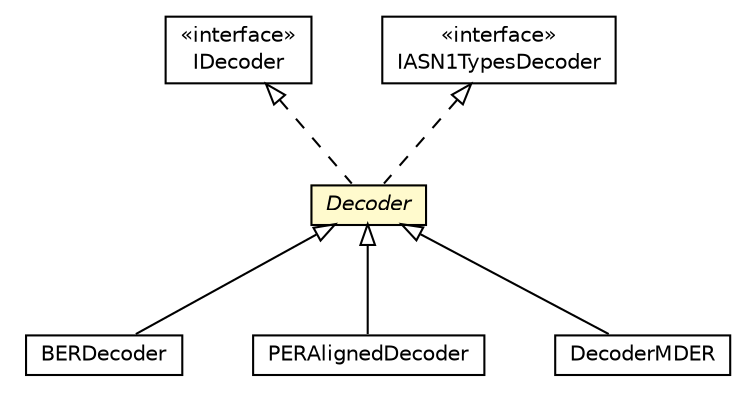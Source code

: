 #!/usr/local/bin/dot
#
# Class diagram 
# Generated by UMLGraph version R5_6-24-gf6e263 (http://www.umlgraph.org/)
#

digraph G {
	edge [fontname="Helvetica",fontsize=10,labelfontname="Helvetica",labelfontsize=10];
	node [fontname="Helvetica",fontsize=10,shape=plaintext];
	nodesep=0.25;
	ranksep=0.5;
	// org.universAAL.lddi.lib.ieeex73std.org.bn.IDecoder
	c3403872 [label=<<table title="org.universAAL.lddi.lib.ieeex73std.org.bn.IDecoder" border="0" cellborder="1" cellspacing="0" cellpadding="2" port="p" href="../IDecoder.html">
		<tr><td><table border="0" cellspacing="0" cellpadding="1">
<tr><td align="center" balign="center"> &#171;interface&#187; </td></tr>
<tr><td align="center" balign="center"> IDecoder </td></tr>
		</table></td></tr>
		</table>>, URL="../IDecoder.html", fontname="Helvetica", fontcolor="black", fontsize=10.0];
	// org.universAAL.lddi.lib.ieeex73std.org.bn.coders.Decoder
	c3403908 [label=<<table title="org.universAAL.lddi.lib.ieeex73std.org.bn.coders.Decoder" border="0" cellborder="1" cellspacing="0" cellpadding="2" port="p" bgcolor="lemonChiffon" href="./Decoder.html">
		<tr><td><table border="0" cellspacing="0" cellpadding="1">
<tr><td align="center" balign="center"><font face="Helvetica-Oblique"> Decoder </font></td></tr>
		</table></td></tr>
		</table>>, URL="./Decoder.html", fontname="Helvetica", fontcolor="black", fontsize=10.0];
	// org.universAAL.lddi.lib.ieeex73std.org.bn.coders.IASN1TypesDecoder
	c3403913 [label=<<table title="org.universAAL.lddi.lib.ieeex73std.org.bn.coders.IASN1TypesDecoder" border="0" cellborder="1" cellspacing="0" cellpadding="2" port="p" href="./IASN1TypesDecoder.html">
		<tr><td><table border="0" cellspacing="0" cellpadding="1">
<tr><td align="center" balign="center"> &#171;interface&#187; </td></tr>
<tr><td align="center" balign="center"> IASN1TypesDecoder </td></tr>
		</table></td></tr>
		</table>>, URL="./IASN1TypesDecoder.html", fontname="Helvetica", fontcolor="black", fontsize=10.0];
	// org.universAAL.lddi.lib.ieeex73std.org.bn.coders.ber.BERDecoder
	c3403919 [label=<<table title="org.universAAL.lddi.lib.ieeex73std.org.bn.coders.ber.BERDecoder" border="0" cellborder="1" cellspacing="0" cellpadding="2" port="p" href="./ber/BERDecoder.html">
		<tr><td><table border="0" cellspacing="0" cellpadding="1">
<tr><td align="center" balign="center"> BERDecoder </td></tr>
		</table></td></tr>
		</table>>, URL="./ber/BERDecoder.html", fontname="Helvetica", fontcolor="black", fontsize=10.0];
	// org.universAAL.lddi.lib.ieeex73std.org.bn.coders.per.PERAlignedDecoder
	c3403926 [label=<<table title="org.universAAL.lddi.lib.ieeex73std.org.bn.coders.per.PERAlignedDecoder" border="0" cellborder="1" cellspacing="0" cellpadding="2" port="p" href="./per/PERAlignedDecoder.html">
		<tr><td><table border="0" cellspacing="0" cellpadding="1">
<tr><td align="center" balign="center"> PERAlignedDecoder </td></tr>
		</table></td></tr>
		</table>>, URL="./per/PERAlignedDecoder.html", fontname="Helvetica", fontcolor="black", fontsize=10.0];
	// org.universAAL.lddi.lib.ieeex73std.mder.DecoderMDER
	c3403928 [label=<<table title="org.universAAL.lddi.lib.ieeex73std.mder.DecoderMDER" border="0" cellborder="1" cellspacing="0" cellpadding="2" port="p" href="../../../mder/DecoderMDER.html">
		<tr><td><table border="0" cellspacing="0" cellpadding="1">
<tr><td align="center" balign="center"> DecoderMDER </td></tr>
		</table></td></tr>
		</table>>, URL="../../../mder/DecoderMDER.html", fontname="Helvetica", fontcolor="black", fontsize=10.0];
	//org.universAAL.lddi.lib.ieeex73std.org.bn.coders.Decoder implements org.universAAL.lddi.lib.ieeex73std.org.bn.IDecoder
	c3403872:p -> c3403908:p [dir=back,arrowtail=empty,style=dashed];
	//org.universAAL.lddi.lib.ieeex73std.org.bn.coders.Decoder implements org.universAAL.lddi.lib.ieeex73std.org.bn.coders.IASN1TypesDecoder
	c3403913:p -> c3403908:p [dir=back,arrowtail=empty,style=dashed];
	//org.universAAL.lddi.lib.ieeex73std.org.bn.coders.ber.BERDecoder extends org.universAAL.lddi.lib.ieeex73std.org.bn.coders.Decoder
	c3403908:p -> c3403919:p [dir=back,arrowtail=empty];
	//org.universAAL.lddi.lib.ieeex73std.org.bn.coders.per.PERAlignedDecoder extends org.universAAL.lddi.lib.ieeex73std.org.bn.coders.Decoder
	c3403908:p -> c3403926:p [dir=back,arrowtail=empty];
	//org.universAAL.lddi.lib.ieeex73std.mder.DecoderMDER extends org.universAAL.lddi.lib.ieeex73std.org.bn.coders.Decoder
	c3403908:p -> c3403928:p [dir=back,arrowtail=empty];
}

